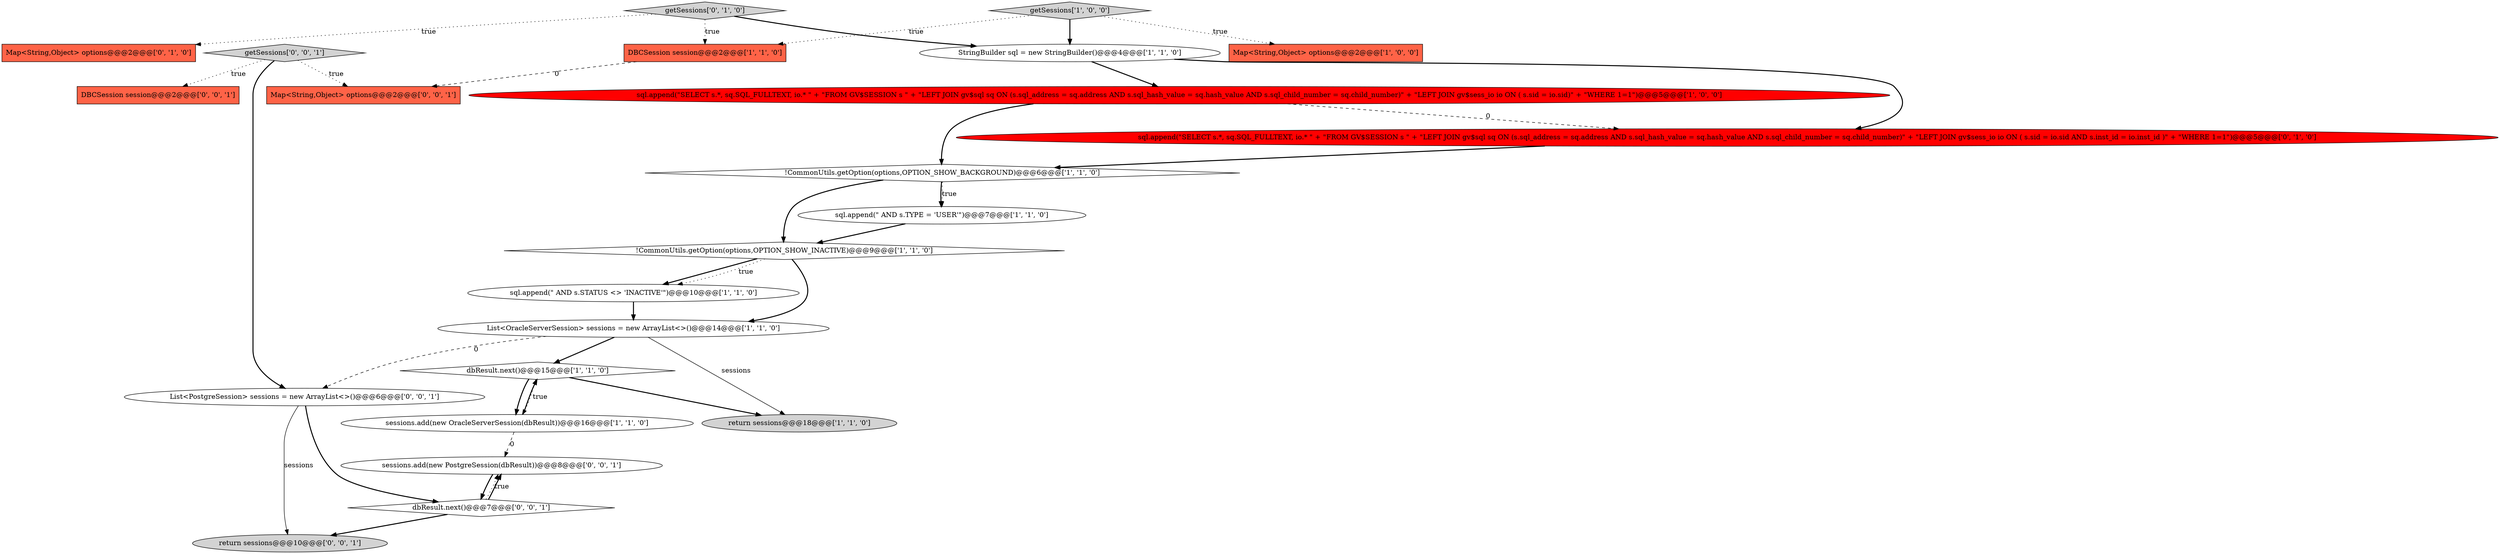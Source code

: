 digraph {
0 [style = filled, label = "sql.append(\" AND s.STATUS <> 'INACTIVE'\")@@@10@@@['1', '1', '0']", fillcolor = white, shape = ellipse image = "AAA0AAABBB1BBB"];
1 [style = filled, label = "!CommonUtils.getOption(options,OPTION_SHOW_BACKGROUND)@@@6@@@['1', '1', '0']", fillcolor = white, shape = diamond image = "AAA0AAABBB1BBB"];
11 [style = filled, label = "DBCSession session@@@2@@@['1', '1', '0']", fillcolor = tomato, shape = box image = "AAA0AAABBB1BBB"];
2 [style = filled, label = "dbResult.next()@@@15@@@['1', '1', '0']", fillcolor = white, shape = diamond image = "AAA0AAABBB1BBB"];
5 [style = filled, label = "sql.append(\" AND s.TYPE = 'USER'\")@@@7@@@['1', '1', '0']", fillcolor = white, shape = ellipse image = "AAA0AAABBB1BBB"];
3 [style = filled, label = "!CommonUtils.getOption(options,OPTION_SHOW_INACTIVE)@@@9@@@['1', '1', '0']", fillcolor = white, shape = diamond image = "AAA0AAABBB1BBB"];
21 [style = filled, label = "return sessions@@@10@@@['0', '0', '1']", fillcolor = lightgray, shape = ellipse image = "AAA0AAABBB3BBB"];
14 [style = filled, label = "getSessions['0', '1', '0']", fillcolor = lightgray, shape = diamond image = "AAA0AAABBB2BBB"];
13 [style = filled, label = "Map<String,Object> options@@@2@@@['0', '1', '0']", fillcolor = tomato, shape = box image = "AAA0AAABBB2BBB"];
6 [style = filled, label = "return sessions@@@18@@@['1', '1', '0']", fillcolor = lightgray, shape = ellipse image = "AAA0AAABBB1BBB"];
18 [style = filled, label = "sessions.add(new PostgreSession(dbResult))@@@8@@@['0', '0', '1']", fillcolor = white, shape = ellipse image = "AAA0AAABBB3BBB"];
9 [style = filled, label = "List<OracleServerSession> sessions = new ArrayList<>()@@@14@@@['1', '1', '0']", fillcolor = white, shape = ellipse image = "AAA0AAABBB1BBB"];
7 [style = filled, label = "getSessions['1', '0', '0']", fillcolor = lightgray, shape = diamond image = "AAA0AAABBB1BBB"];
8 [style = filled, label = "sessions.add(new OracleServerSession(dbResult))@@@16@@@['1', '1', '0']", fillcolor = white, shape = ellipse image = "AAA0AAABBB1BBB"];
16 [style = filled, label = "DBCSession session@@@2@@@['0', '0', '1']", fillcolor = tomato, shape = box image = "AAA0AAABBB3BBB"];
15 [style = filled, label = "sql.append(\"SELECT s.*, sq.SQL_FULLTEXT, io.* \" + \"FROM GV$SESSION s \" + \"LEFT JOIN gv$sql sq ON (s.sql_address = sq.address AND s.sql_hash_value = sq.hash_value AND s.sql_child_number = sq.child_number)\" + \"LEFT JOIN gv$sess_io io ON ( s.sid = io.sid AND s.inst_id = io.inst_id )\" + \"WHERE 1=1\")@@@5@@@['0', '1', '0']", fillcolor = red, shape = ellipse image = "AAA1AAABBB2BBB"];
17 [style = filled, label = "getSessions['0', '0', '1']", fillcolor = lightgray, shape = diamond image = "AAA0AAABBB3BBB"];
12 [style = filled, label = "StringBuilder sql = new StringBuilder()@@@4@@@['1', '1', '0']", fillcolor = white, shape = ellipse image = "AAA0AAABBB1BBB"];
10 [style = filled, label = "Map<String,Object> options@@@2@@@['1', '0', '0']", fillcolor = tomato, shape = box image = "AAA0AAABBB1BBB"];
22 [style = filled, label = "List<PostgreSession> sessions = new ArrayList<>()@@@6@@@['0', '0', '1']", fillcolor = white, shape = ellipse image = "AAA0AAABBB3BBB"];
19 [style = filled, label = "Map<String,Object> options@@@2@@@['0', '0', '1']", fillcolor = tomato, shape = box image = "AAA0AAABBB3BBB"];
20 [style = filled, label = "dbResult.next()@@@7@@@['0', '0', '1']", fillcolor = white, shape = diamond image = "AAA0AAABBB3BBB"];
4 [style = filled, label = "sql.append(\"SELECT s.*, sq.SQL_FULLTEXT, io.* \" + \"FROM GV$SESSION s \" + \"LEFT JOIN gv$sql sq ON (s.sql_address = sq.address AND s.sql_hash_value = sq.hash_value AND s.sql_child_number = sq.child_number)\" + \"LEFT JOIN gv$sess_io io ON ( s.sid = io.sid)\" + \"WHERE 1=1\")@@@5@@@['1', '0', '0']", fillcolor = red, shape = ellipse image = "AAA1AAABBB1BBB"];
1->5 [style = bold, label=""];
5->3 [style = bold, label=""];
0->9 [style = bold, label=""];
7->10 [style = dotted, label="true"];
9->2 [style = bold, label=""];
7->12 [style = bold, label=""];
2->6 [style = bold, label=""];
12->15 [style = bold, label=""];
1->3 [style = bold, label=""];
9->22 [style = dashed, label="0"];
17->22 [style = bold, label=""];
14->13 [style = dotted, label="true"];
3->0 [style = bold, label=""];
20->21 [style = bold, label=""];
17->16 [style = dotted, label="true"];
3->9 [style = bold, label=""];
20->18 [style = bold, label=""];
9->6 [style = solid, label="sessions"];
18->20 [style = bold, label=""];
7->11 [style = dotted, label="true"];
12->4 [style = bold, label=""];
8->2 [style = bold, label=""];
22->20 [style = bold, label=""];
11->19 [style = dashed, label="0"];
4->15 [style = dashed, label="0"];
14->12 [style = bold, label=""];
17->19 [style = dotted, label="true"];
3->0 [style = dotted, label="true"];
20->18 [style = dotted, label="true"];
14->11 [style = dotted, label="true"];
8->18 [style = dashed, label="0"];
4->1 [style = bold, label=""];
22->21 [style = solid, label="sessions"];
1->5 [style = dotted, label="true"];
2->8 [style = dotted, label="true"];
2->8 [style = bold, label=""];
15->1 [style = bold, label=""];
}
